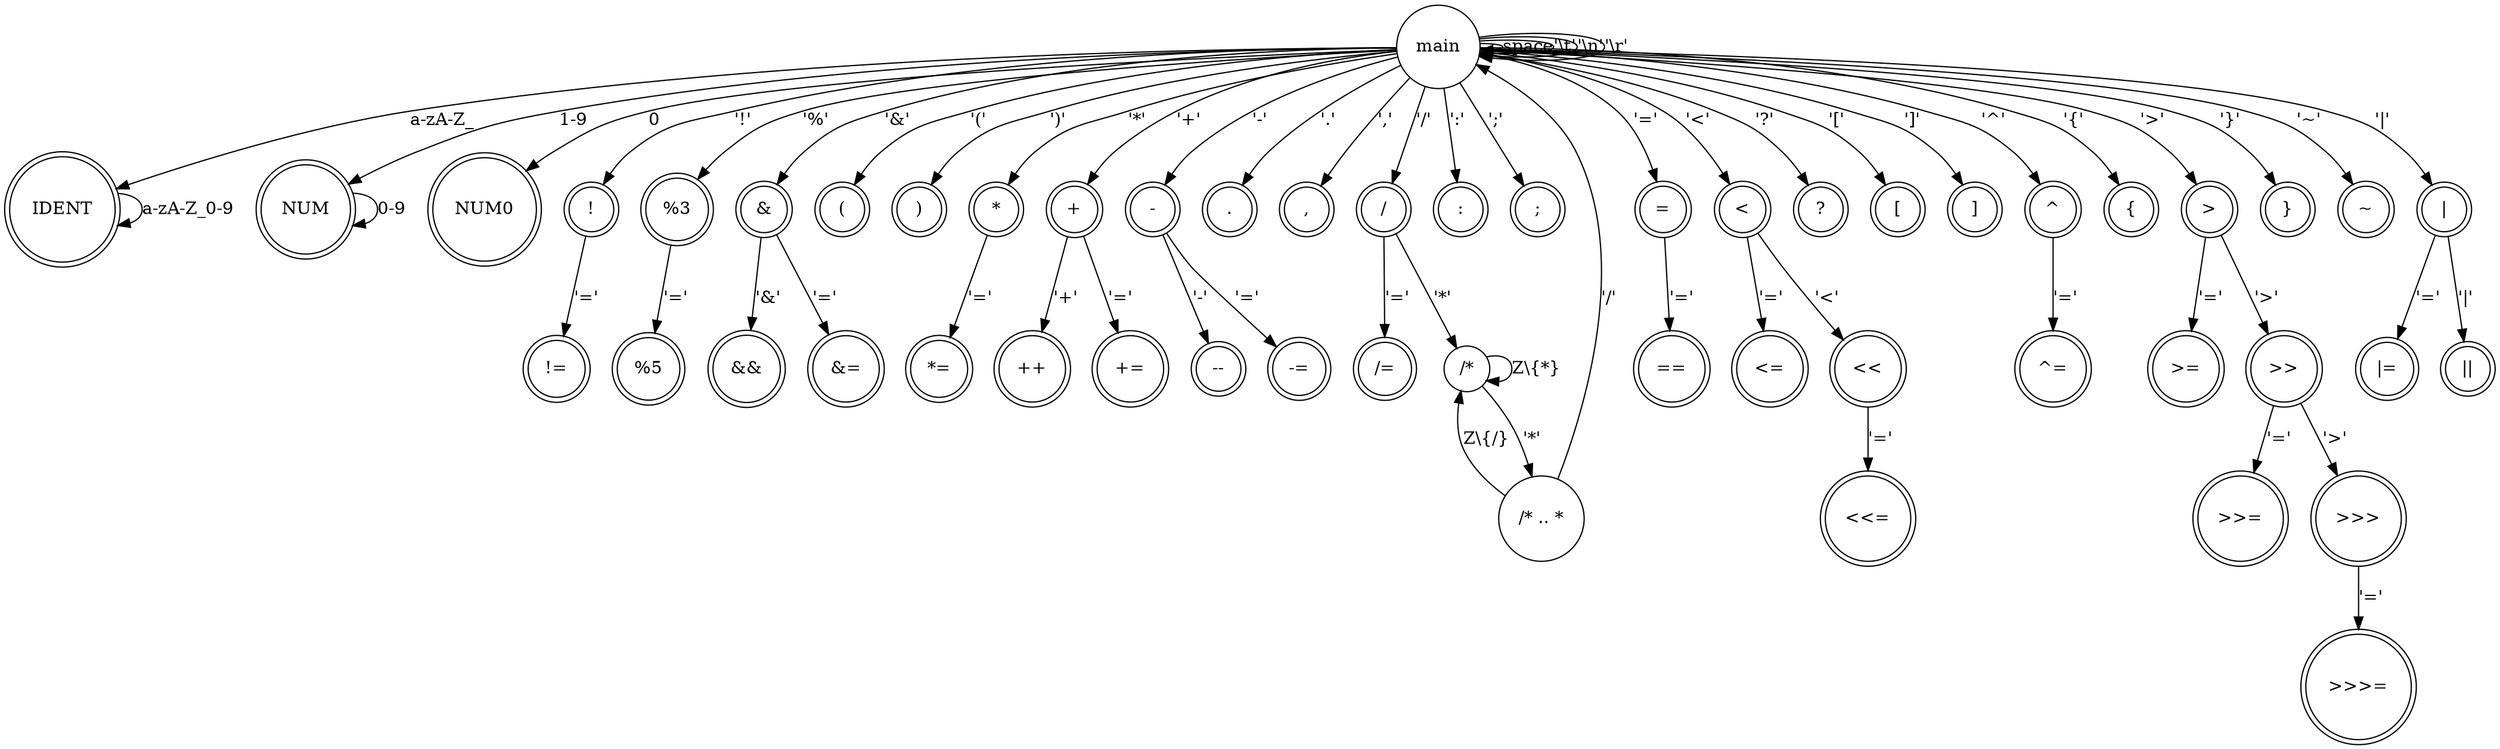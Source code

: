 digraph G {
	node [shape="doublecircle"];
	IDENT;
	NUM;
	NUM0;
	"!";
	"!=";
	"%";
	"%=";
	"&";
	"&&";
	"&=";
	"(";
	")";
	"*";
	"*=";
	"+";
	"++";
	"+=";
	"-";
	"--";
	"-=";
	".";
	",";
	"/";
	"/=";
	":";
	";";
	"<";
	"<<";
	"<<=";
	"<=";
	"=";
	"==";
	">";
	">=";
	">>";
	">>=";
	">>>";
	">>>=";
	"?";
	"[";
	"]";
	"^";
	"^=";
	"{";
	"|";
	"|=";
	"||";
	"}";
	"~";

	node [shape="circle"];

	main -> main [label="space"];
	main -> main [label="'\\t'"];
	main -> main [label="'\\n'"];
	main -> main [label="'\\r'"];

	main -> "/" [label="'/'"];
	"/" -> "/*" [label="'*'"];
	"/*" -> "/*" [label="Z\\{*}"];
	"/*" -> "/* .. *" [label="'*'"];
	"/* .. *" -> "/*" [label="Z\\{/}"];
	"/* .. *" -> main [label="'/'"];

	main -> IDENT [label="a-zA-Z_"];
	IDENT -> IDENT [label="a-zA-Z_0-9"];

	main -> NUM [label="1-9"];
	NUM -> NUM [label="0-9"];

	main -> NUM0 [label="0"];

	main -> "!" [label="'!'"];
	"!" -> "!=" [label="'='"];
	main -> "%" [label="'%'"];
	"%" -> "%=" [label="'='"];
	main -> "&" [label="'&'"];
	"&" -> "&&" [label="'&'"];
	"&" -> "&=" [label="'='"];
	main -> "(" [label="'('"];
	main -> ")" [label="')'"];
	main -> "*" [label="'*'"];
	"*" -> "*=" [label="'='"];
	main -> "+" [label="'+'"];
	"+" -> "++" [label="'+'"];
	"+" -> "+=" [label="'='"];
	main -> "-" [label="'-'"];
	"-" -> "--" [label="'-'"];
	"-" -> "-=" [label="'='"];
	main -> "." [label="'.'"];
	main -> "," [label="','"];
	"/" -> "/=" [label="'='"];
	main -> ":" [label="':'"];
	main -> ";" [label="';'"];
	main -> "<" [label="'<'"];
	"<" -> "<<" [label="'<'"];
	"<<" -> "<<=" [label="'='"];
	"<" -> "<=" [label="'='"];
	main -> "=" [label="'='"];
	"=" -> "==" [label="'='"];
	main -> ">" [label="'>'"];
	">" -> ">=" [label="'='"];
	">" -> ">>" [label="'>'"];
	">>" -> ">>=" [label="'='"];
	">>" -> ">>>" [label="'>'"];
	">>>" -> ">>>=" [label="'='"];
	main -> "?" [label="'?'"];
	main -> "[" [label="'['"];
	main -> "]" [label="']'"];
	main -> "^" [label="'^'"];
	"^" -> "^=" [label="'='"];
	main -> "{" [label="'{'"];
	main -> "|" [label="'|'"];
	"|" -> "|=" [label="'='"];
	"|" -> "||" [label="'|'"];
	main -> "}" [label="'}'"];
	main -> "~" [label="'~'"];
}


